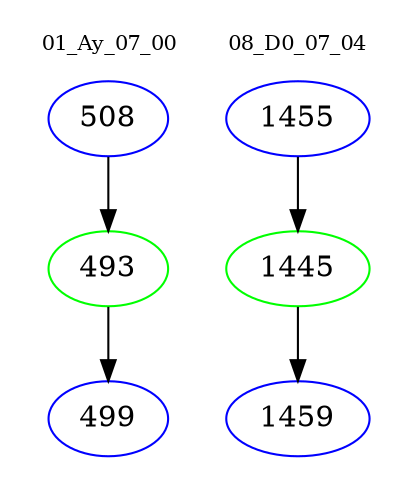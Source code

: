 digraph{
subgraph cluster_0 {
color = white
label = "01_Ay_07_00";
fontsize=10;
T0_508 [label="508", color="blue"]
T0_508 -> T0_493 [color="black"]
T0_493 [label="493", color="green"]
T0_493 -> T0_499 [color="black"]
T0_499 [label="499", color="blue"]
}
subgraph cluster_1 {
color = white
label = "08_D0_07_04";
fontsize=10;
T1_1455 [label="1455", color="blue"]
T1_1455 -> T1_1445 [color="black"]
T1_1445 [label="1445", color="green"]
T1_1445 -> T1_1459 [color="black"]
T1_1459 [label="1459", color="blue"]
}
}
